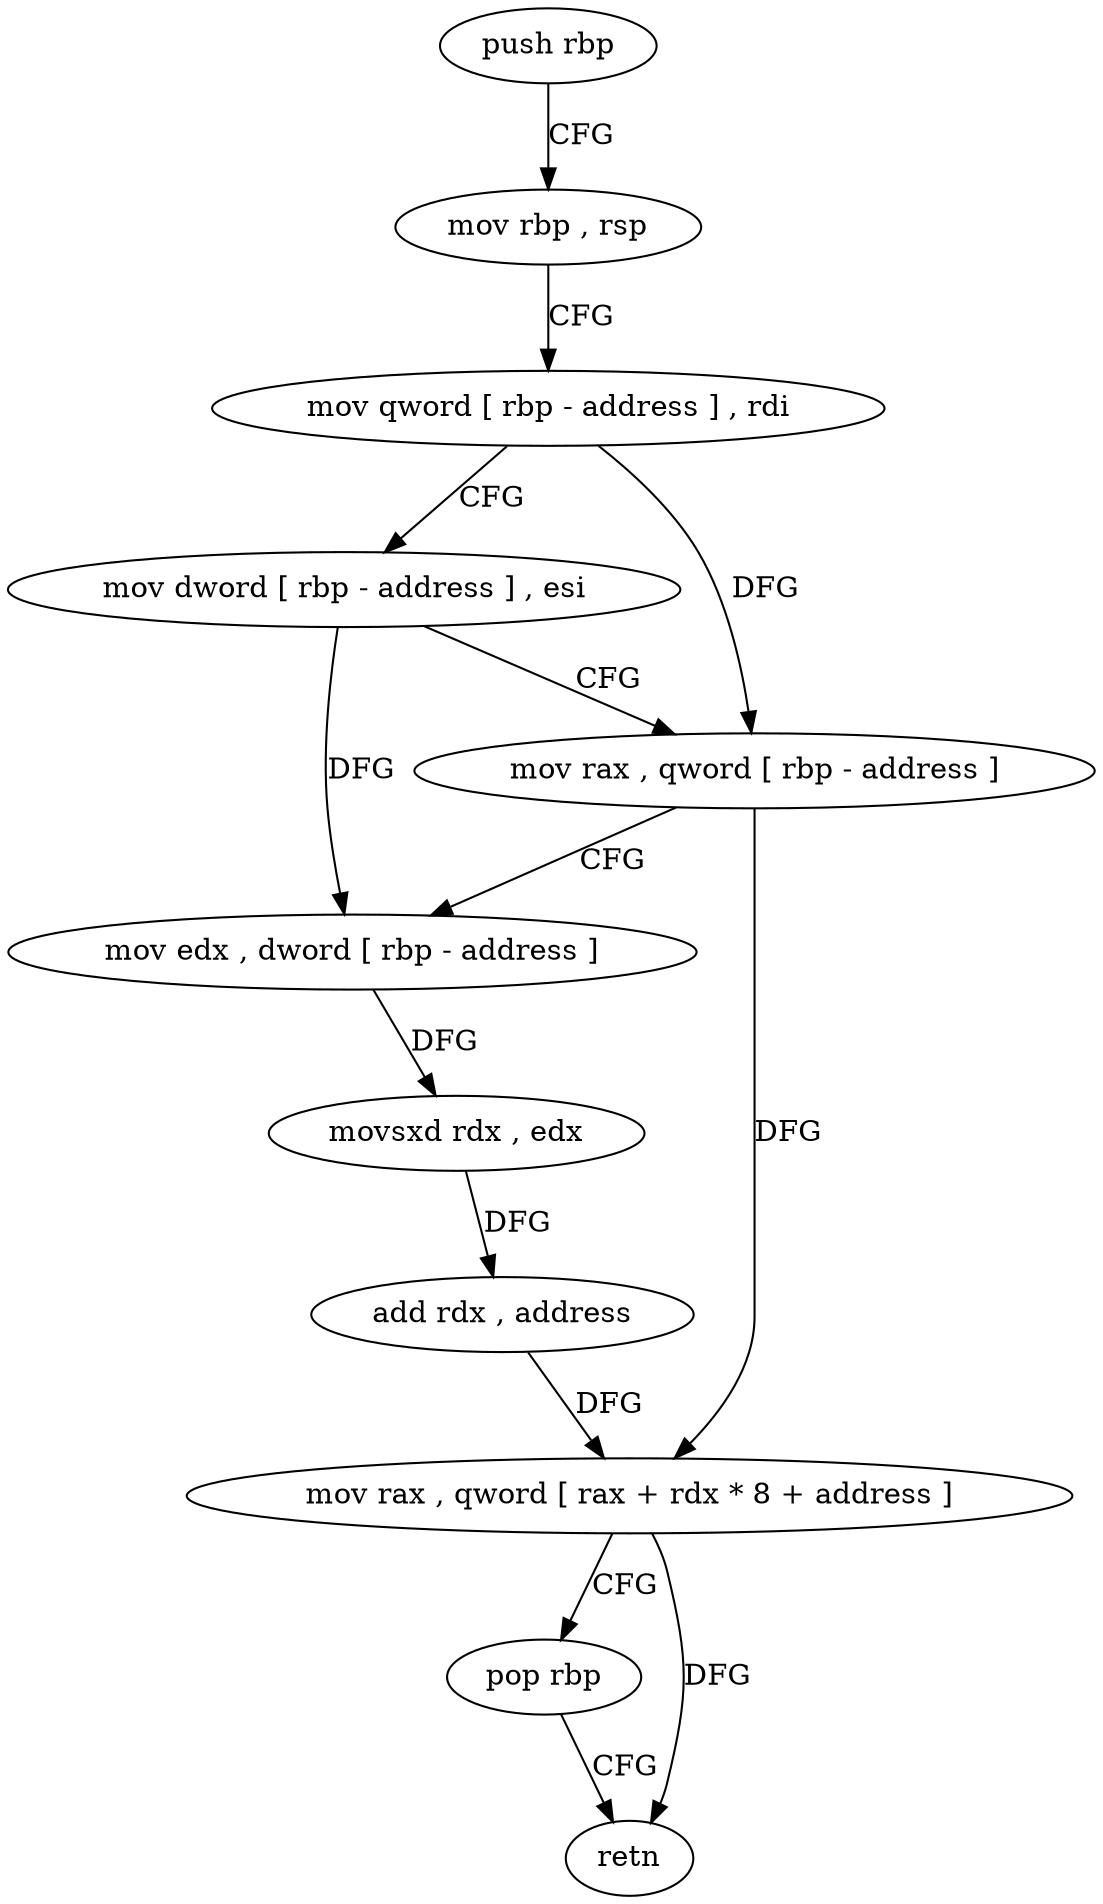 digraph "func" {
"80965" [label = "push rbp" ]
"80966" [label = "mov rbp , rsp" ]
"80969" [label = "mov qword [ rbp - address ] , rdi" ]
"80973" [label = "mov dword [ rbp - address ] , esi" ]
"80976" [label = "mov rax , qword [ rbp - address ]" ]
"80980" [label = "mov edx , dword [ rbp - address ]" ]
"80983" [label = "movsxd rdx , edx" ]
"80986" [label = "add rdx , address" ]
"80990" [label = "mov rax , qword [ rax + rdx * 8 + address ]" ]
"80995" [label = "pop rbp" ]
"80996" [label = "retn" ]
"80965" -> "80966" [ label = "CFG" ]
"80966" -> "80969" [ label = "CFG" ]
"80969" -> "80973" [ label = "CFG" ]
"80969" -> "80976" [ label = "DFG" ]
"80973" -> "80976" [ label = "CFG" ]
"80973" -> "80980" [ label = "DFG" ]
"80976" -> "80980" [ label = "CFG" ]
"80976" -> "80990" [ label = "DFG" ]
"80980" -> "80983" [ label = "DFG" ]
"80983" -> "80986" [ label = "DFG" ]
"80986" -> "80990" [ label = "DFG" ]
"80990" -> "80995" [ label = "CFG" ]
"80990" -> "80996" [ label = "DFG" ]
"80995" -> "80996" [ label = "CFG" ]
}

